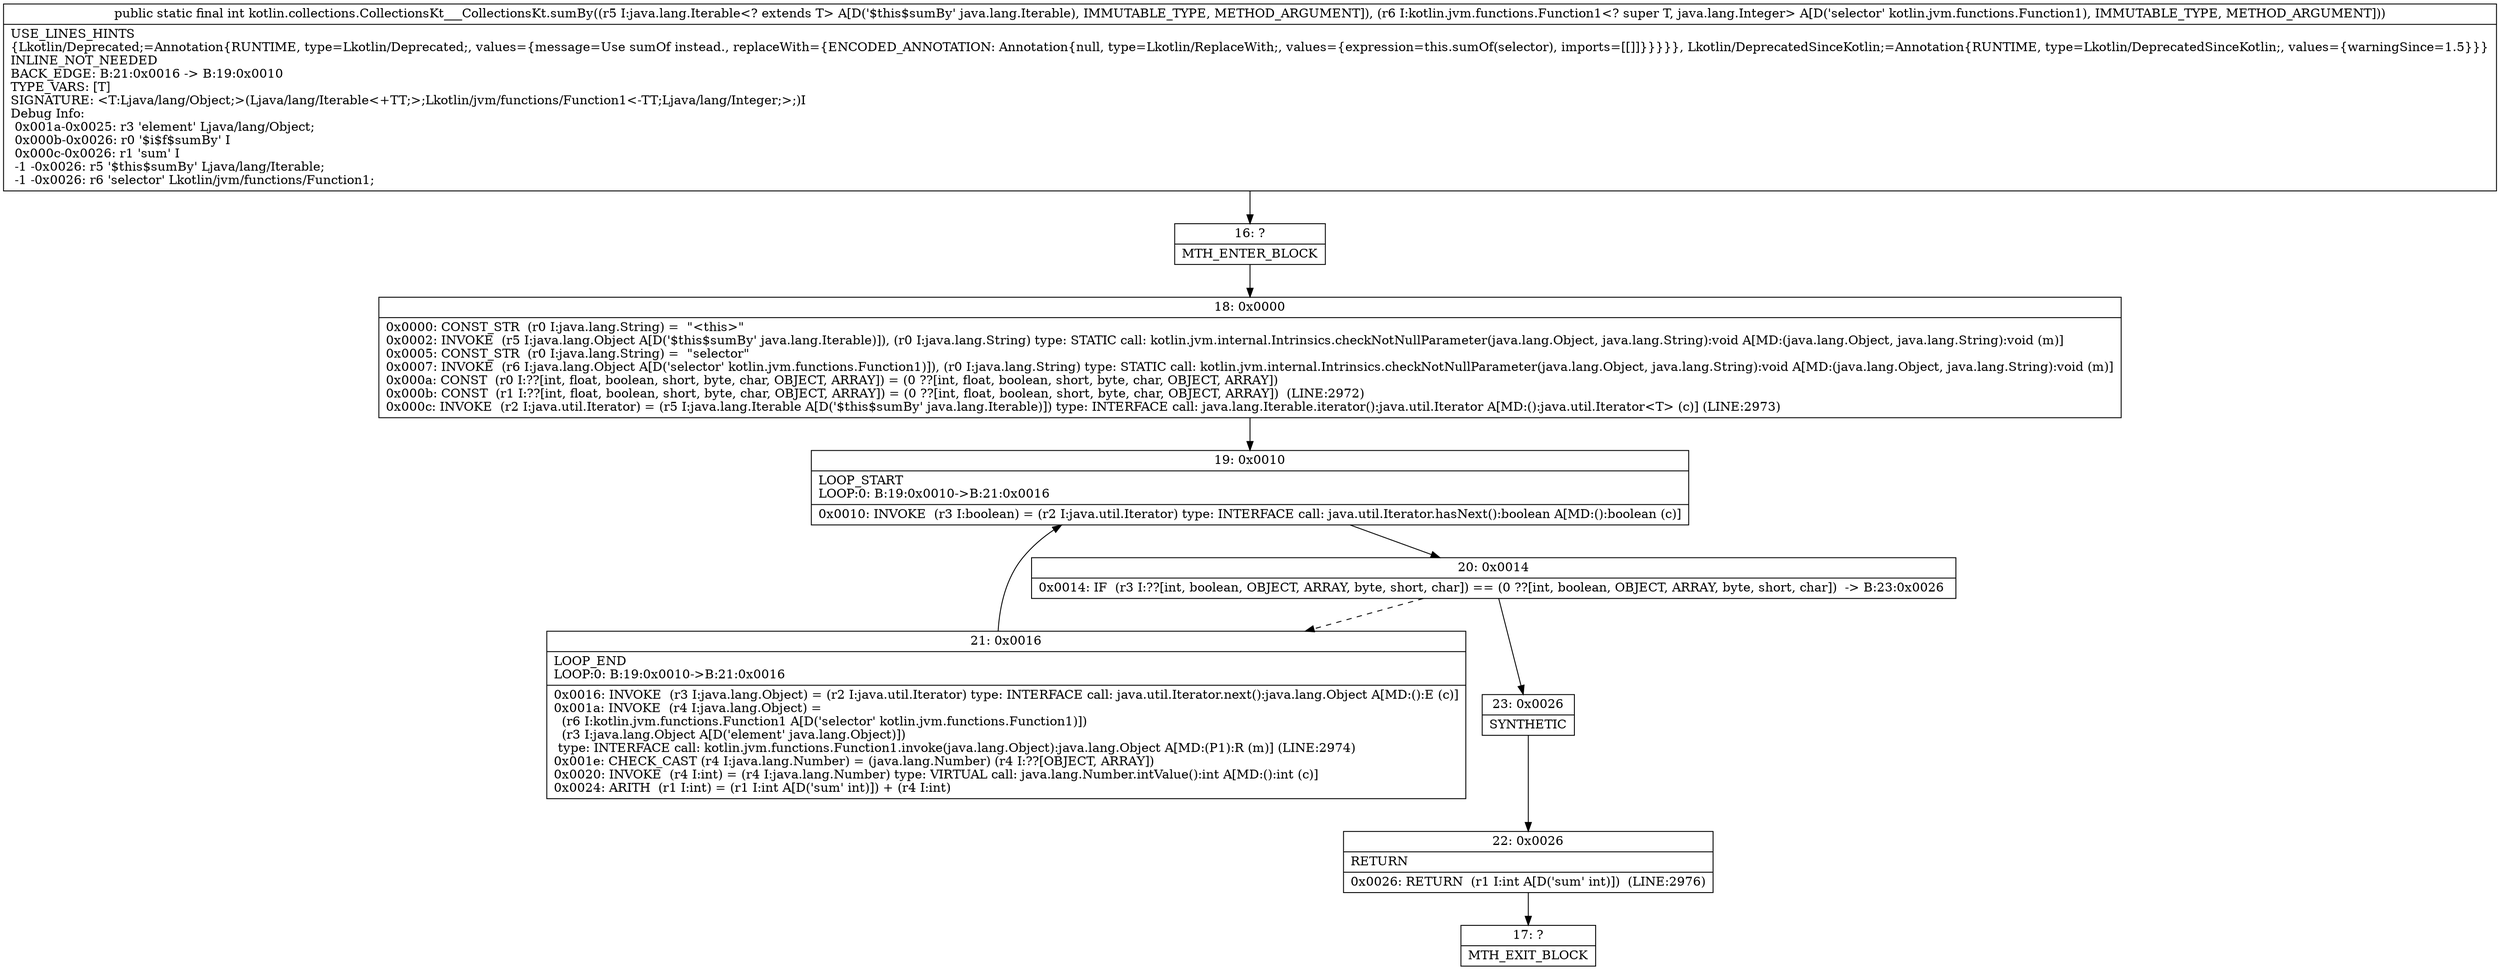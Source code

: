 digraph "CFG forkotlin.collections.CollectionsKt___CollectionsKt.sumBy(Ljava\/lang\/Iterable;Lkotlin\/jvm\/functions\/Function1;)I" {
Node_16 [shape=record,label="{16\:\ ?|MTH_ENTER_BLOCK\l}"];
Node_18 [shape=record,label="{18\:\ 0x0000|0x0000: CONST_STR  (r0 I:java.lang.String) =  \"\<this\>\" \l0x0002: INVOKE  (r5 I:java.lang.Object A[D('$this$sumBy' java.lang.Iterable)]), (r0 I:java.lang.String) type: STATIC call: kotlin.jvm.internal.Intrinsics.checkNotNullParameter(java.lang.Object, java.lang.String):void A[MD:(java.lang.Object, java.lang.String):void (m)]\l0x0005: CONST_STR  (r0 I:java.lang.String) =  \"selector\" \l0x0007: INVOKE  (r6 I:java.lang.Object A[D('selector' kotlin.jvm.functions.Function1)]), (r0 I:java.lang.String) type: STATIC call: kotlin.jvm.internal.Intrinsics.checkNotNullParameter(java.lang.Object, java.lang.String):void A[MD:(java.lang.Object, java.lang.String):void (m)]\l0x000a: CONST  (r0 I:??[int, float, boolean, short, byte, char, OBJECT, ARRAY]) = (0 ??[int, float, boolean, short, byte, char, OBJECT, ARRAY]) \l0x000b: CONST  (r1 I:??[int, float, boolean, short, byte, char, OBJECT, ARRAY]) = (0 ??[int, float, boolean, short, byte, char, OBJECT, ARRAY])  (LINE:2972)\l0x000c: INVOKE  (r2 I:java.util.Iterator) = (r5 I:java.lang.Iterable A[D('$this$sumBy' java.lang.Iterable)]) type: INTERFACE call: java.lang.Iterable.iterator():java.util.Iterator A[MD:():java.util.Iterator\<T\> (c)] (LINE:2973)\l}"];
Node_19 [shape=record,label="{19\:\ 0x0010|LOOP_START\lLOOP:0: B:19:0x0010\-\>B:21:0x0016\l|0x0010: INVOKE  (r3 I:boolean) = (r2 I:java.util.Iterator) type: INTERFACE call: java.util.Iterator.hasNext():boolean A[MD:():boolean (c)]\l}"];
Node_20 [shape=record,label="{20\:\ 0x0014|0x0014: IF  (r3 I:??[int, boolean, OBJECT, ARRAY, byte, short, char]) == (0 ??[int, boolean, OBJECT, ARRAY, byte, short, char])  \-\> B:23:0x0026 \l}"];
Node_21 [shape=record,label="{21\:\ 0x0016|LOOP_END\lLOOP:0: B:19:0x0010\-\>B:21:0x0016\l|0x0016: INVOKE  (r3 I:java.lang.Object) = (r2 I:java.util.Iterator) type: INTERFACE call: java.util.Iterator.next():java.lang.Object A[MD:():E (c)]\l0x001a: INVOKE  (r4 I:java.lang.Object) = \l  (r6 I:kotlin.jvm.functions.Function1 A[D('selector' kotlin.jvm.functions.Function1)])\l  (r3 I:java.lang.Object A[D('element' java.lang.Object)])\l type: INTERFACE call: kotlin.jvm.functions.Function1.invoke(java.lang.Object):java.lang.Object A[MD:(P1):R (m)] (LINE:2974)\l0x001e: CHECK_CAST (r4 I:java.lang.Number) = (java.lang.Number) (r4 I:??[OBJECT, ARRAY]) \l0x0020: INVOKE  (r4 I:int) = (r4 I:java.lang.Number) type: VIRTUAL call: java.lang.Number.intValue():int A[MD:():int (c)]\l0x0024: ARITH  (r1 I:int) = (r1 I:int A[D('sum' int)]) + (r4 I:int) \l}"];
Node_23 [shape=record,label="{23\:\ 0x0026|SYNTHETIC\l}"];
Node_22 [shape=record,label="{22\:\ 0x0026|RETURN\l|0x0026: RETURN  (r1 I:int A[D('sum' int)])  (LINE:2976)\l}"];
Node_17 [shape=record,label="{17\:\ ?|MTH_EXIT_BLOCK\l}"];
MethodNode[shape=record,label="{public static final int kotlin.collections.CollectionsKt___CollectionsKt.sumBy((r5 I:java.lang.Iterable\<? extends T\> A[D('$this$sumBy' java.lang.Iterable), IMMUTABLE_TYPE, METHOD_ARGUMENT]), (r6 I:kotlin.jvm.functions.Function1\<? super T, java.lang.Integer\> A[D('selector' kotlin.jvm.functions.Function1), IMMUTABLE_TYPE, METHOD_ARGUMENT]))  | USE_LINES_HINTS\l\{Lkotlin\/Deprecated;=Annotation\{RUNTIME, type=Lkotlin\/Deprecated;, values=\{message=Use sumOf instead., replaceWith=\{ENCODED_ANNOTATION: Annotation\{null, type=Lkotlin\/ReplaceWith;, values=\{expression=this.sumOf(selector), imports=[[]]\}\}\}\}\}, Lkotlin\/DeprecatedSinceKotlin;=Annotation\{RUNTIME, type=Lkotlin\/DeprecatedSinceKotlin;, values=\{warningSince=1.5\}\}\}\lINLINE_NOT_NEEDED\lBACK_EDGE: B:21:0x0016 \-\> B:19:0x0010\lTYPE_VARS: [T]\lSIGNATURE: \<T:Ljava\/lang\/Object;\>(Ljava\/lang\/Iterable\<+TT;\>;Lkotlin\/jvm\/functions\/Function1\<\-TT;Ljava\/lang\/Integer;\>;)I\lDebug Info:\l  0x001a\-0x0025: r3 'element' Ljava\/lang\/Object;\l  0x000b\-0x0026: r0 '$i$f$sumBy' I\l  0x000c\-0x0026: r1 'sum' I\l  \-1 \-0x0026: r5 '$this$sumBy' Ljava\/lang\/Iterable;\l  \-1 \-0x0026: r6 'selector' Lkotlin\/jvm\/functions\/Function1;\l}"];
MethodNode -> Node_16;Node_16 -> Node_18;
Node_18 -> Node_19;
Node_19 -> Node_20;
Node_20 -> Node_21[style=dashed];
Node_20 -> Node_23;
Node_21 -> Node_19;
Node_23 -> Node_22;
Node_22 -> Node_17;
}

